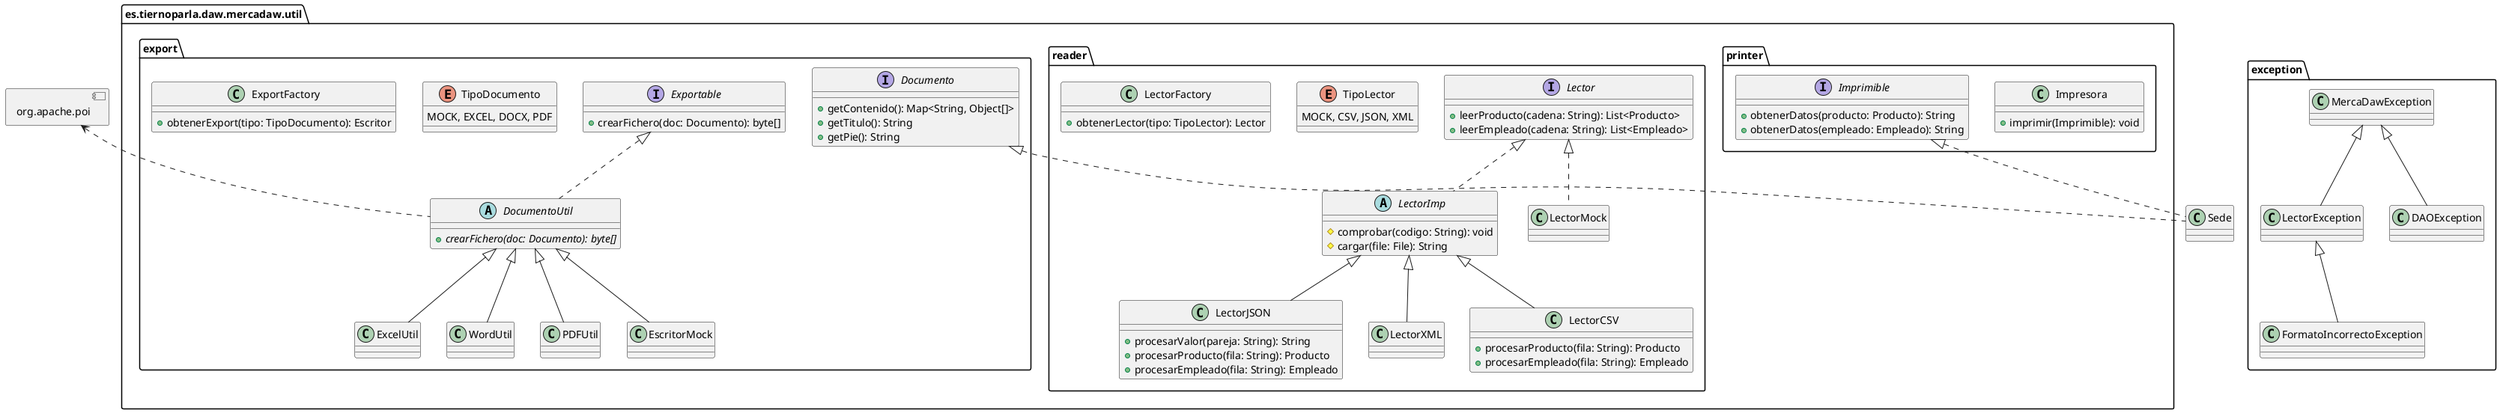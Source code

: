 @startuml Diagrama clases
set namespaceSeparator none
allow_mixing

package es.tiernoparla.daw.mercadaw.util {
    package reader {
        interface Lector {
            +leerProducto(cadena: String): List<Producto>
            +leerEmpleado(cadena: String): List<Empleado>
        }

        abstract LectorImp {
            #comprobar(codigo: String): void
            #cargar(file: File): String
        }

        class LectorMock
        class LectorCSV {
            +procesarProducto(fila: String): Producto
            +procesarEmpleado(fila: String): Empleado
        }
        class LectorJSON {
            +procesarValor(pareja: String): String
            +procesarProducto(fila: String): Producto
            +procesarEmpleado(fila: String): Empleado
        }
        class LectorXML

        Lector <|.. LectorMock
        Lector <|.. LectorImp

        LectorImp <|-- LectorCSV
        LectorImp <|-- LectorJSON
        LectorImp <|-- LectorXML

        enum TipoLector {
            MOCK, CSV, JSON, XML
        }

        class LectorFactory {
            +obtenerLector(tipo: TipoLector): Lector
        }
    }

    package export {
        interface Documento{
            +getContenido(): Map<String, Object[]>
            +getTitulo(): String
            +getPie(): String
        }

        Interface Exportable {
            +crearFichero(doc: Documento): byte[]
        }

        abstract DocumentoUtil {
            +{abstract}crearFichero(doc: Documento): byte[]
        }

        class ExcelUtil
        class WordUtil
        class PDFUtil
        class EscritorMock

        Exportable <|.. DocumentoUtil

        DocumentoUtil <|-- ExcelUtil
        DocumentoUtil <|-- WordUtil
        DocumentoUtil <|-- PDFUtil
        DocumentoUtil <|-- EscritorMock
        
        enum TipoDocumento {
            MOCK, EXCEL, DOCX, PDF
        }

        class ExportFactory {
            +obtenerExport(tipo: TipoDocumento): Escritor
        }
    }

    package printer {
        class Impresora {
            +imprimir(Imprimible): void
        }
        interface Imprimible {
            +obtenerDatos(producto: Producto): String
            +obtenerDatos(empleado: Empleado): String
        }
    }
}

package exception {
    class MercaDawException
    class LectorException
    class FormatoIncorrectoException
    class DAOException

    MercaDawException <|-- LectorException
    LectorException <|-- FormatoIncorrectoException
    MercaDawException <|-- DAOException

    '! A medida de codificación anyadir mas
}

Imprimible <|.. Sede

component org.apache.poi
org.apache.poi <.. DocumentoUtil

Documento <|.. Sede

@enduml